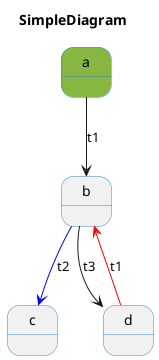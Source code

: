 @startuml
allow_mixing
title SimpleDiagram
skinparam titleBorderRoundCorner 15
skinparam titleBorderThickness 2
skinparam state {
    BackgroundColor<<initial>> #87b741
    BackgroundColor<<marked>> #3887C6
    BorderColor #3887C6
    BorderColor<<marked>> Black
    FontColor<<marked>> White
}
state "a" <<initial>>
state "b"
state "c"
state "d"
"a" --> "b": "t1"
"d" -[#Red]-> "b": "t1"
"b" -[#Blue]-> "c": "t2"
"b" --> "d": "t3"
@enduml
